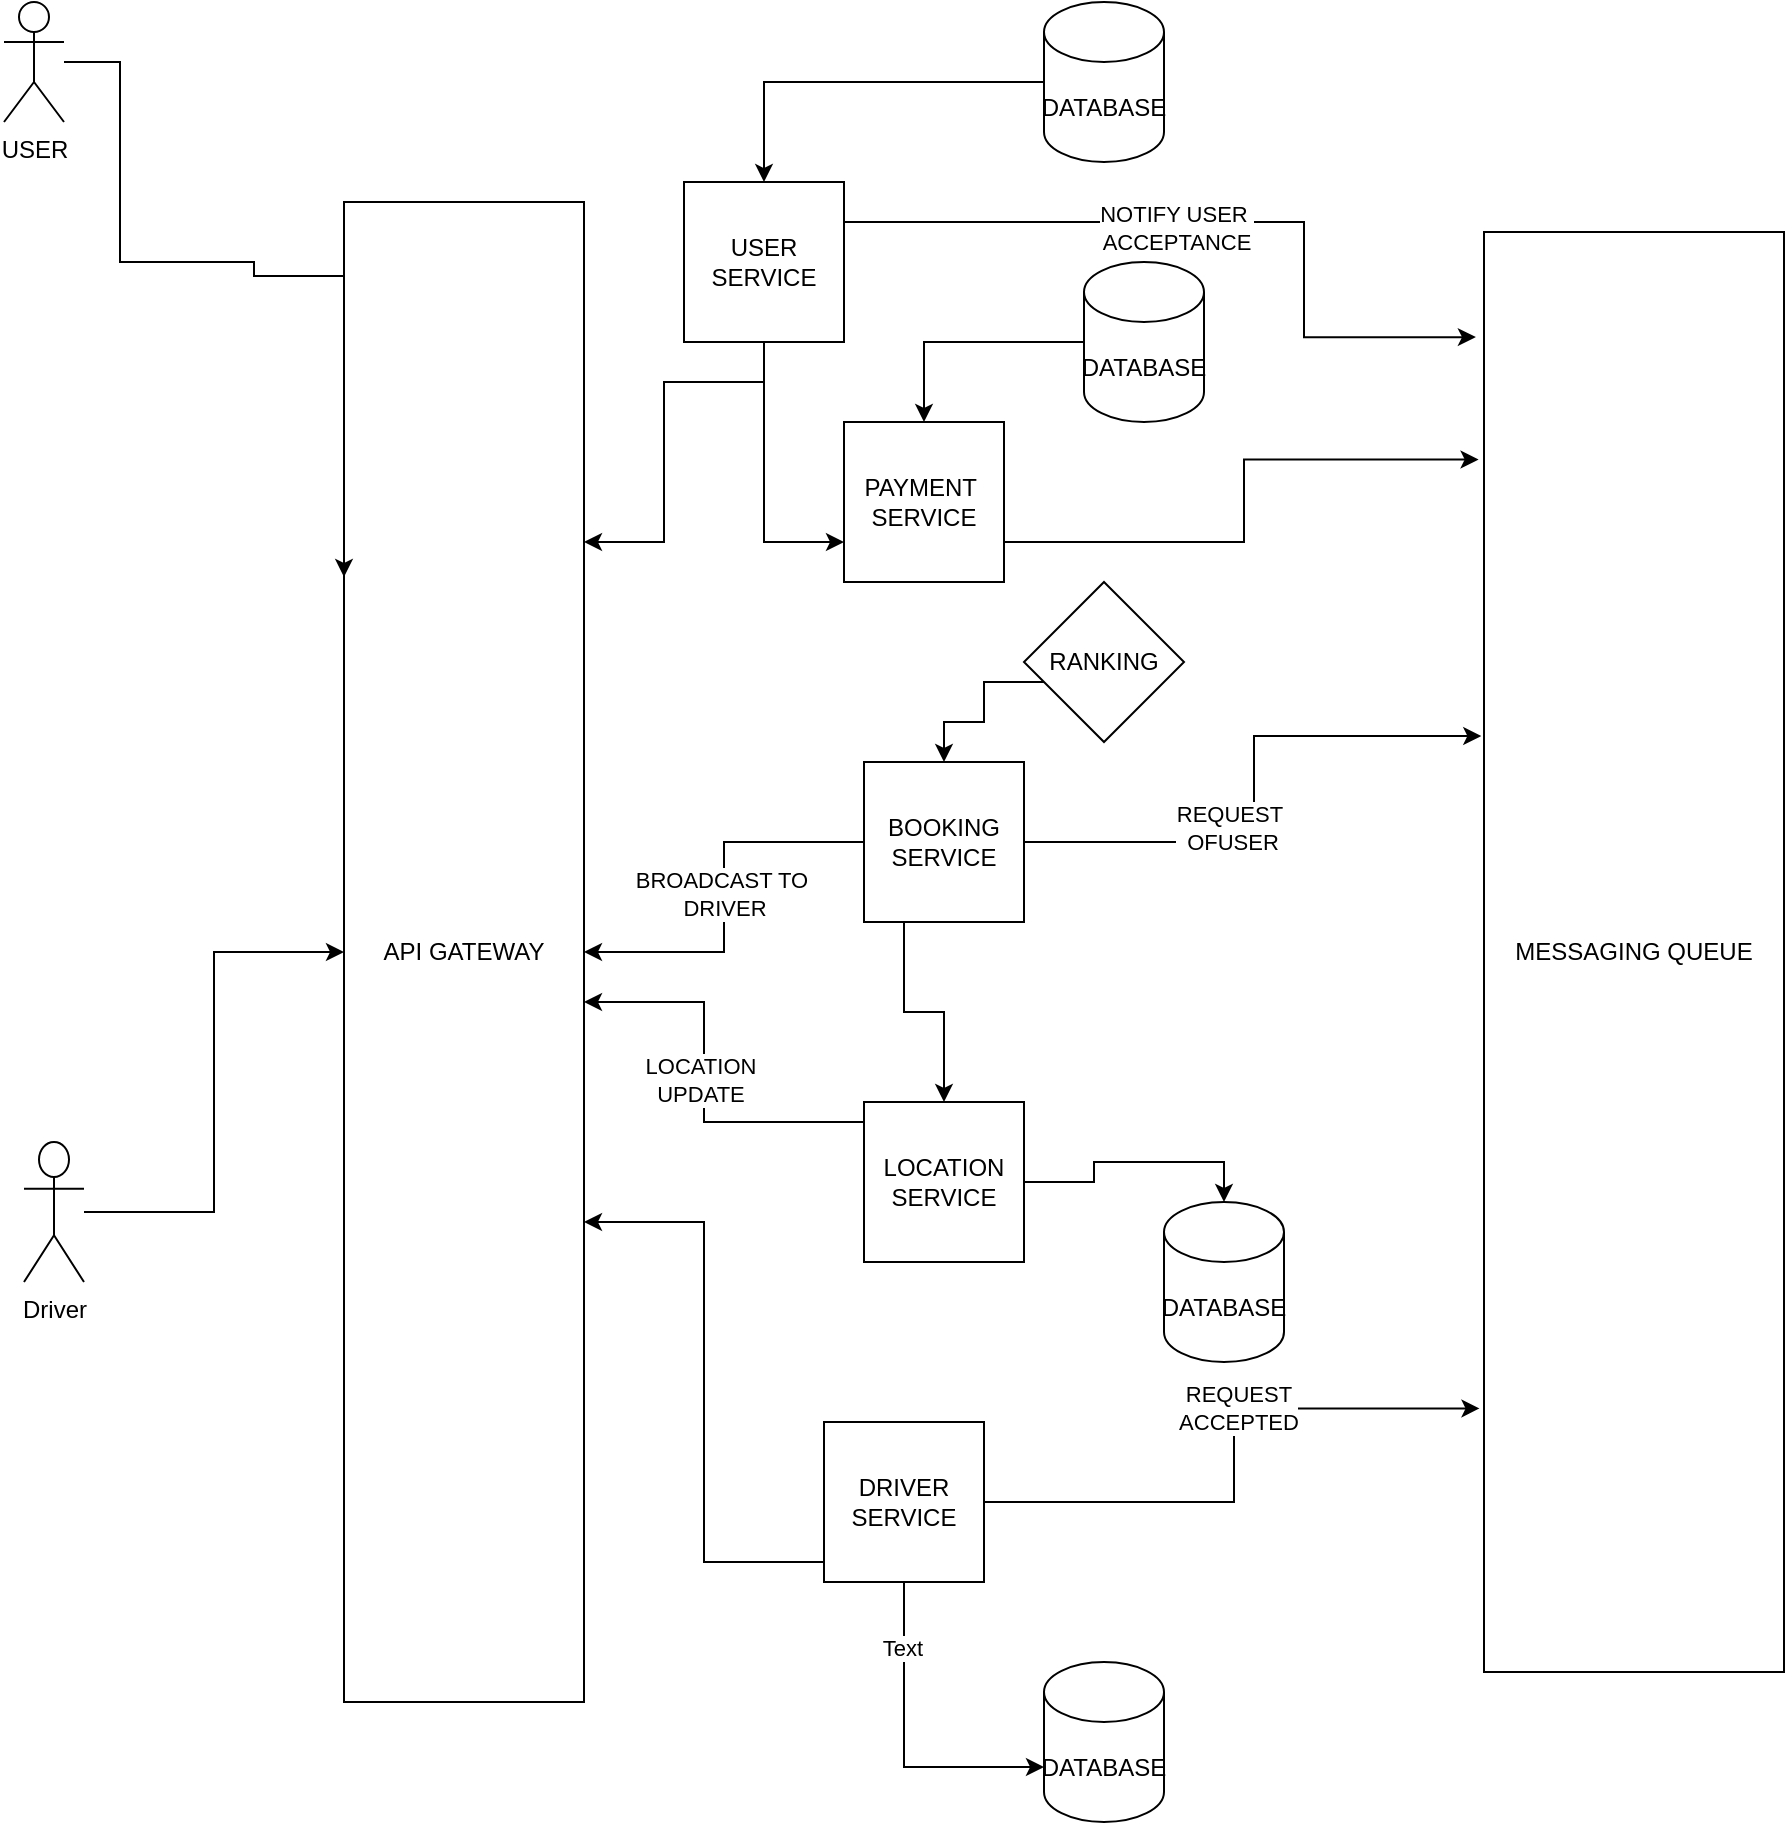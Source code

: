 <mxfile version="22.1.2" type="github">
  <diagram name="Page-1" id="jYTc2wqYvklDoqYIhdDx">
    <mxGraphModel dx="2258" dy="1035" grid="1" gridSize="10" guides="1" tooltips="1" connect="1" arrows="1" fold="1" page="1" pageScale="1" pageWidth="850" pageHeight="1100" math="0" shadow="0">
      <root>
        <mxCell id="0" />
        <mxCell id="1" parent="0" />
        <mxCell id="sXfFxi1NR6_OD0r_vicM-1" value="API GATEWAY" style="rounded=0;whiteSpace=wrap;html=1;" vertex="1" parent="1">
          <mxGeometry x="240" y="190" width="120" height="750" as="geometry" />
        </mxCell>
        <mxCell id="sXfFxi1NR6_OD0r_vicM-7" value="" style="edgeStyle=orthogonalEdgeStyle;rounded=0;orthogonalLoop=1;jettySize=auto;html=1;entryX=0;entryY=0.5;entryDx=0;entryDy=0;" edge="1" parent="1" source="sXfFxi1NR6_OD0r_vicM-2" target="sXfFxi1NR6_OD0r_vicM-1">
          <mxGeometry relative="1" as="geometry">
            <mxPoint x="165" y="330" as="targetPoint" />
          </mxGeometry>
        </mxCell>
        <mxCell id="sXfFxi1NR6_OD0r_vicM-2" value="Driver" style="shape=umlActor;verticalLabelPosition=bottom;verticalAlign=top;html=1;outlineConnect=0;" vertex="1" parent="1">
          <mxGeometry x="80" y="660" width="30" height="70" as="geometry" />
        </mxCell>
        <mxCell id="sXfFxi1NR6_OD0r_vicM-17" value="" style="edgeStyle=orthogonalEdgeStyle;rounded=0;orthogonalLoop=1;jettySize=auto;html=1;entryX=0;entryY=0.25;entryDx=0;entryDy=0;" edge="1" parent="1" source="sXfFxi1NR6_OD0r_vicM-3" target="sXfFxi1NR6_OD0r_vicM-1">
          <mxGeometry relative="1" as="geometry">
            <mxPoint x="195" y="150" as="targetPoint" />
            <Array as="points">
              <mxPoint x="128" y="120" />
              <mxPoint x="128" y="220" />
              <mxPoint x="195" y="220" />
              <mxPoint x="195" y="227" />
            </Array>
          </mxGeometry>
        </mxCell>
        <mxCell id="sXfFxi1NR6_OD0r_vicM-3" value="USER" style="shape=umlActor;verticalLabelPosition=bottom;verticalAlign=top;html=1;outlineConnect=0;" vertex="1" parent="1">
          <mxGeometry x="70" y="90" width="30" height="60" as="geometry" />
        </mxCell>
        <mxCell id="sXfFxi1NR6_OD0r_vicM-24" value="" style="edgeStyle=orthogonalEdgeStyle;rounded=0;orthogonalLoop=1;jettySize=auto;html=1;" edge="1" parent="1" source="sXfFxi1NR6_OD0r_vicM-10" target="sXfFxi1NR6_OD0r_vicM-1">
          <mxGeometry relative="1" as="geometry">
            <Array as="points">
              <mxPoint x="450" y="280" />
              <mxPoint x="400" y="280" />
              <mxPoint x="400" y="360" />
            </Array>
          </mxGeometry>
        </mxCell>
        <mxCell id="sXfFxi1NR6_OD0r_vicM-29" value="" style="edgeStyle=orthogonalEdgeStyle;rounded=0;orthogonalLoop=1;jettySize=auto;html=1;entryX=-0.027;entryY=0.073;entryDx=0;entryDy=0;entryPerimeter=0;" edge="1" parent="1" source="sXfFxi1NR6_OD0r_vicM-10" target="sXfFxi1NR6_OD0r_vicM-23">
          <mxGeometry relative="1" as="geometry">
            <mxPoint x="700" y="280" as="targetPoint" />
            <Array as="points">
              <mxPoint x="720" y="200" />
              <mxPoint x="720" y="258" />
            </Array>
          </mxGeometry>
        </mxCell>
        <mxCell id="sXfFxi1NR6_OD0r_vicM-49" value="NOTIFY USER&amp;nbsp;&lt;br&gt;ACCEPTANCE" style="edgeLabel;html=1;align=center;verticalAlign=middle;resizable=0;points=[];" vertex="1" connectable="0" parent="sXfFxi1NR6_OD0r_vicM-29">
          <mxGeometry x="-0.112" y="-3" relative="1" as="geometry">
            <mxPoint as="offset" />
          </mxGeometry>
        </mxCell>
        <mxCell id="sXfFxi1NR6_OD0r_vicM-60" style="edgeStyle=orthogonalEdgeStyle;rounded=0;orthogonalLoop=1;jettySize=auto;html=1;exitX=0.5;exitY=1;exitDx=0;exitDy=0;entryX=0.75;entryY=1;entryDx=0;entryDy=0;" edge="1" parent="1" source="sXfFxi1NR6_OD0r_vicM-10" target="sXfFxi1NR6_OD0r_vicM-55">
          <mxGeometry relative="1" as="geometry" />
        </mxCell>
        <mxCell id="sXfFxi1NR6_OD0r_vicM-10" value="USER SERVICE" style="whiteSpace=wrap;html=1;aspect=fixed;" vertex="1" parent="1">
          <mxGeometry x="410" y="180" width="80" height="80" as="geometry" />
        </mxCell>
        <mxCell id="sXfFxi1NR6_OD0r_vicM-27" value="" style="edgeStyle=orthogonalEdgeStyle;rounded=0;orthogonalLoop=1;jettySize=auto;html=1;" edge="1" parent="1" source="sXfFxi1NR6_OD0r_vicM-11" target="sXfFxi1NR6_OD0r_vicM-1">
          <mxGeometry relative="1" as="geometry">
            <Array as="points">
              <mxPoint x="420" y="870" />
              <mxPoint x="420" y="700" />
            </Array>
          </mxGeometry>
        </mxCell>
        <mxCell id="sXfFxi1NR6_OD0r_vicM-11" value="DRIVER SERVICE" style="whiteSpace=wrap;html=1;aspect=fixed;" vertex="1" parent="1">
          <mxGeometry x="480" y="800" width="80" height="80" as="geometry" />
        </mxCell>
        <mxCell id="sXfFxi1NR6_OD0r_vicM-25" value="" style="edgeStyle=orthogonalEdgeStyle;rounded=0;orthogonalLoop=1;jettySize=auto;html=1;" edge="1" parent="1" source="sXfFxi1NR6_OD0r_vicM-18" target="sXfFxi1NR6_OD0r_vicM-1">
          <mxGeometry relative="1" as="geometry" />
        </mxCell>
        <mxCell id="sXfFxi1NR6_OD0r_vicM-41" value="BROADCAST TO&amp;nbsp;&lt;br&gt;DRIVER" style="edgeLabel;html=1;align=center;verticalAlign=middle;resizable=0;points=[];" vertex="1" connectable="0" parent="sXfFxi1NR6_OD0r_vicM-25">
          <mxGeometry x="-0.013" relative="1" as="geometry">
            <mxPoint as="offset" />
          </mxGeometry>
        </mxCell>
        <mxCell id="sXfFxi1NR6_OD0r_vicM-31" value="" style="edgeStyle=orthogonalEdgeStyle;rounded=0;orthogonalLoop=1;jettySize=auto;html=1;entryX=-0.009;entryY=0.35;entryDx=0;entryDy=0;entryPerimeter=0;" edge="1" parent="1" source="sXfFxi1NR6_OD0r_vicM-18" target="sXfFxi1NR6_OD0r_vicM-23">
          <mxGeometry relative="1" as="geometry">
            <mxPoint x="700" y="460" as="targetPoint" />
          </mxGeometry>
        </mxCell>
        <mxCell id="sXfFxi1NR6_OD0r_vicM-48" value="REQUEST&amp;nbsp;&lt;br&gt;OFUSER" style="edgeLabel;html=1;align=center;verticalAlign=middle;resizable=0;points=[];" vertex="1" connectable="0" parent="sXfFxi1NR6_OD0r_vicM-31">
          <mxGeometry x="-0.269" y="7" relative="1" as="geometry">
            <mxPoint x="1" as="offset" />
          </mxGeometry>
        </mxCell>
        <mxCell id="sXfFxi1NR6_OD0r_vicM-44" style="edgeStyle=orthogonalEdgeStyle;rounded=0;orthogonalLoop=1;jettySize=auto;html=1;exitX=0.25;exitY=1;exitDx=0;exitDy=0;entryX=0.5;entryY=0;entryDx=0;entryDy=0;" edge="1" parent="1" source="sXfFxi1NR6_OD0r_vicM-18" target="sXfFxi1NR6_OD0r_vicM-19">
          <mxGeometry relative="1" as="geometry" />
        </mxCell>
        <mxCell id="sXfFxi1NR6_OD0r_vicM-18" value="BOOKING SERVICE" style="whiteSpace=wrap;html=1;aspect=fixed;" vertex="1" parent="1">
          <mxGeometry x="500" y="470" width="80" height="80" as="geometry" />
        </mxCell>
        <mxCell id="sXfFxi1NR6_OD0r_vicM-26" value="" style="edgeStyle=orthogonalEdgeStyle;rounded=0;orthogonalLoop=1;jettySize=auto;html=1;" edge="1" parent="1" source="sXfFxi1NR6_OD0r_vicM-19" target="sXfFxi1NR6_OD0r_vicM-1">
          <mxGeometry relative="1" as="geometry">
            <Array as="points">
              <mxPoint x="420" y="650" />
              <mxPoint x="420" y="590" />
            </Array>
          </mxGeometry>
        </mxCell>
        <mxCell id="sXfFxi1NR6_OD0r_vicM-40" value="LOCATION&lt;br&gt;UPDATE" style="edgeLabel;html=1;align=center;verticalAlign=middle;resizable=0;points=[];" vertex="1" connectable="0" parent="sXfFxi1NR6_OD0r_vicM-26">
          <mxGeometry x="0.015" y="2" relative="1" as="geometry">
            <mxPoint as="offset" />
          </mxGeometry>
        </mxCell>
        <mxCell id="sXfFxi1NR6_OD0r_vicM-39" value="" style="edgeStyle=orthogonalEdgeStyle;rounded=0;orthogonalLoop=1;jettySize=auto;html=1;entryX=0.5;entryY=0;entryDx=0;entryDy=0;entryPerimeter=0;" edge="1" parent="1" source="sXfFxi1NR6_OD0r_vicM-19" target="sXfFxi1NR6_OD0r_vicM-35">
          <mxGeometry relative="1" as="geometry">
            <mxPoint x="520" y="780.0" as="targetPoint" />
          </mxGeometry>
        </mxCell>
        <mxCell id="sXfFxi1NR6_OD0r_vicM-19" value="LOCATION SERVICE" style="whiteSpace=wrap;html=1;aspect=fixed;" vertex="1" parent="1">
          <mxGeometry x="500" y="640" width="80" height="80" as="geometry" />
        </mxCell>
        <mxCell id="sXfFxi1NR6_OD0r_vicM-52" style="edgeStyle=orthogonalEdgeStyle;rounded=0;orthogonalLoop=1;jettySize=auto;html=1;entryX=0.5;entryY=0;entryDx=0;entryDy=0;" edge="1" parent="1" source="sXfFxi1NR6_OD0r_vicM-20" target="sXfFxi1NR6_OD0r_vicM-10">
          <mxGeometry relative="1" as="geometry" />
        </mxCell>
        <mxCell id="sXfFxi1NR6_OD0r_vicM-20" value="DATABASE" style="shape=cylinder3;whiteSpace=wrap;html=1;boundedLbl=1;backgroundOutline=1;size=15;" vertex="1" parent="1">
          <mxGeometry x="590" y="90" width="60" height="80" as="geometry" />
        </mxCell>
        <mxCell id="sXfFxi1NR6_OD0r_vicM-23" value="MESSAGING QUEUE" style="rounded=0;whiteSpace=wrap;html=1;" vertex="1" parent="1">
          <mxGeometry x="810" y="205" width="150" height="720" as="geometry" />
        </mxCell>
        <mxCell id="sXfFxi1NR6_OD0r_vicM-35" value="DATABASE" style="shape=cylinder3;whiteSpace=wrap;html=1;boundedLbl=1;backgroundOutline=1;size=15;" vertex="1" parent="1">
          <mxGeometry x="650" y="690" width="60" height="80" as="geometry" />
        </mxCell>
        <mxCell id="sXfFxi1NR6_OD0r_vicM-43" style="edgeStyle=orthogonalEdgeStyle;rounded=0;orthogonalLoop=1;jettySize=auto;html=1;entryX=0.5;entryY=0;entryDx=0;entryDy=0;" edge="1" parent="1" source="sXfFxi1NR6_OD0r_vicM-42" target="sXfFxi1NR6_OD0r_vicM-18">
          <mxGeometry relative="1" as="geometry">
            <Array as="points">
              <mxPoint x="560" y="430" />
              <mxPoint x="560" y="450" />
              <mxPoint x="540" y="450" />
            </Array>
          </mxGeometry>
        </mxCell>
        <mxCell id="sXfFxi1NR6_OD0r_vicM-42" value="RANKING" style="rhombus;whiteSpace=wrap;html=1;" vertex="1" parent="1">
          <mxGeometry x="580" y="380" width="80" height="80" as="geometry" />
        </mxCell>
        <mxCell id="sXfFxi1NR6_OD0r_vicM-45" value="DATABASE" style="shape=cylinder3;whiteSpace=wrap;html=1;boundedLbl=1;backgroundOutline=1;size=15;" vertex="1" parent="1">
          <mxGeometry x="590" y="920" width="60" height="80" as="geometry" />
        </mxCell>
        <mxCell id="sXfFxi1NR6_OD0r_vicM-46" style="edgeStyle=orthogonalEdgeStyle;rounded=0;orthogonalLoop=1;jettySize=auto;html=1;exitX=1;exitY=0.5;exitDx=0;exitDy=0;entryX=-0.015;entryY=0.817;entryDx=0;entryDy=0;entryPerimeter=0;" edge="1" parent="1" source="sXfFxi1NR6_OD0r_vicM-11" target="sXfFxi1NR6_OD0r_vicM-23">
          <mxGeometry relative="1" as="geometry" />
        </mxCell>
        <mxCell id="sXfFxi1NR6_OD0r_vicM-47" value="REQUEST&lt;br&gt;ACCEPTED" style="edgeLabel;html=1;align=center;verticalAlign=middle;resizable=0;points=[];" vertex="1" connectable="0" parent="sXfFxi1NR6_OD0r_vicM-46">
          <mxGeometry x="0.178" y="1" relative="1" as="geometry">
            <mxPoint y="1" as="offset" />
          </mxGeometry>
        </mxCell>
        <mxCell id="sXfFxi1NR6_OD0r_vicM-53" style="edgeStyle=orthogonalEdgeStyle;rounded=0;orthogonalLoop=1;jettySize=auto;html=1;exitX=0.5;exitY=1;exitDx=0;exitDy=0;entryX=0;entryY=0;entryDx=0;entryDy=52.5;entryPerimeter=0;" edge="1" parent="1" source="sXfFxi1NR6_OD0r_vicM-11" target="sXfFxi1NR6_OD0r_vicM-45">
          <mxGeometry relative="1" as="geometry" />
        </mxCell>
        <mxCell id="sXfFxi1NR6_OD0r_vicM-54" value="Text" style="edgeLabel;html=1;align=center;verticalAlign=middle;resizable=0;points=[];" vertex="1" connectable="0" parent="sXfFxi1NR6_OD0r_vicM-53">
          <mxGeometry x="-0.611" y="-1" relative="1" as="geometry">
            <mxPoint y="1" as="offset" />
          </mxGeometry>
        </mxCell>
        <mxCell id="sXfFxi1NR6_OD0r_vicM-55" value="PAYMENT&amp;nbsp;&lt;br&gt;SERVICE" style="whiteSpace=wrap;html=1;aspect=fixed;direction=south;" vertex="1" parent="1">
          <mxGeometry x="490" y="300" width="80" height="80" as="geometry" />
        </mxCell>
        <mxCell id="sXfFxi1NR6_OD0r_vicM-59" style="edgeStyle=orthogonalEdgeStyle;rounded=0;orthogonalLoop=1;jettySize=auto;html=1;exitX=0.75;exitY=0;exitDx=0;exitDy=0;entryX=-0.018;entryY=0.158;entryDx=0;entryDy=0;entryPerimeter=0;" edge="1" parent="1" source="sXfFxi1NR6_OD0r_vicM-55" target="sXfFxi1NR6_OD0r_vicM-23">
          <mxGeometry relative="1" as="geometry" />
        </mxCell>
        <mxCell id="sXfFxi1NR6_OD0r_vicM-62" style="edgeStyle=orthogonalEdgeStyle;rounded=0;orthogonalLoop=1;jettySize=auto;html=1;entryX=0;entryY=0.5;entryDx=0;entryDy=0;" edge="1" parent="1" source="sXfFxi1NR6_OD0r_vicM-61" target="sXfFxi1NR6_OD0r_vicM-55">
          <mxGeometry relative="1" as="geometry" />
        </mxCell>
        <mxCell id="sXfFxi1NR6_OD0r_vicM-61" value="DATABASE" style="shape=cylinder3;whiteSpace=wrap;html=1;boundedLbl=1;backgroundOutline=1;size=15;" vertex="1" parent="1">
          <mxGeometry x="610" y="220" width="60" height="80" as="geometry" />
        </mxCell>
      </root>
    </mxGraphModel>
  </diagram>
</mxfile>
